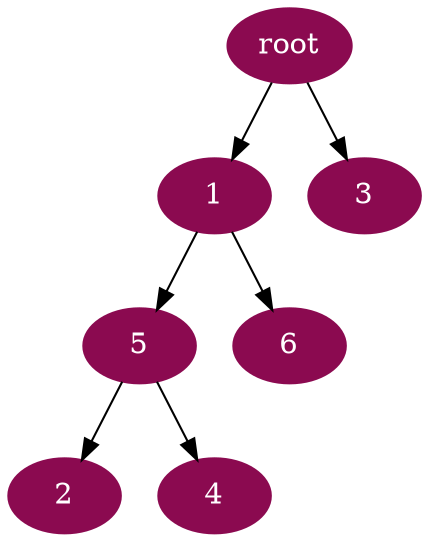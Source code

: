 digraph G {
node [color=deeppink4, style=filled, fontcolor=white];
"root" -> 1;
5 -> 2;
"root" -> 3;
5 -> 4;
1 -> 5;
1 -> 6;
}
